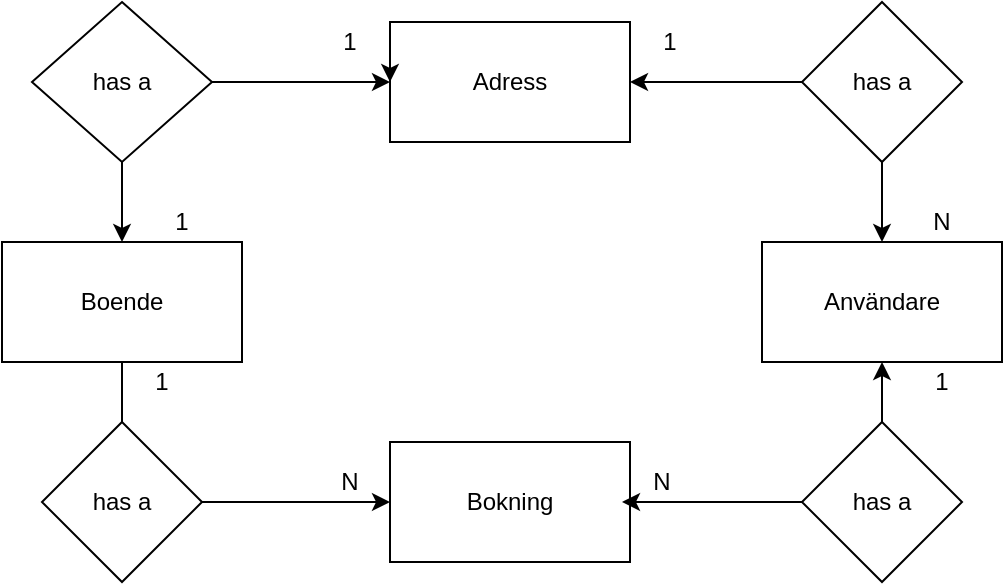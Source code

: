 <mxfile version="13.6.9" type="device"><diagram id="V1bBPiUa98UfmnDDx19v" name="Page-1"><mxGraphModel dx="782" dy="437" grid="1" gridSize="10" guides="1" tooltips="1" connect="1" arrows="1" fold="1" page="1" pageScale="1" pageWidth="827" pageHeight="1169" math="0" shadow="0"><root><mxCell id="0"/><mxCell id="1" parent="0"/><mxCell id="Po48aEN9Ad4LMA0nzv4k-1" value="" style="rounded=0;whiteSpace=wrap;html=1;" vertex="1" parent="1"><mxGeometry x="100" y="140" width="120" height="60" as="geometry"/></mxCell><mxCell id="Po48aEN9Ad4LMA0nzv4k-2" value="Boende" style="text;html=1;strokeColor=none;fillColor=none;align=center;verticalAlign=middle;whiteSpace=wrap;rounded=0;" vertex="1" parent="1"><mxGeometry x="110" y="160" width="100" height="20" as="geometry"/></mxCell><mxCell id="Po48aEN9Ad4LMA0nzv4k-3" value="" style="rounded=0;whiteSpace=wrap;html=1;" vertex="1" parent="1"><mxGeometry x="480" y="140" width="120" height="60" as="geometry"/></mxCell><mxCell id="Po48aEN9Ad4LMA0nzv4k-4" value="Användare" style="text;html=1;strokeColor=none;fillColor=none;align=center;verticalAlign=middle;whiteSpace=wrap;rounded=0;" vertex="1" parent="1"><mxGeometry x="520" y="160" width="40" height="20" as="geometry"/></mxCell><mxCell id="Po48aEN9Ad4LMA0nzv4k-6" value="" style="rounded=0;whiteSpace=wrap;html=1;" vertex="1" parent="1"><mxGeometry x="294" y="30" width="120" height="60" as="geometry"/></mxCell><mxCell id="Po48aEN9Ad4LMA0nzv4k-7" value="Adress" style="text;html=1;strokeColor=none;fillColor=none;align=center;verticalAlign=middle;whiteSpace=wrap;rounded=0;" vertex="1" parent="1"><mxGeometry x="334" y="50" width="40" height="20" as="geometry"/></mxCell><mxCell id="Po48aEN9Ad4LMA0nzv4k-8" value="" style="rounded=0;whiteSpace=wrap;html=1;" vertex="1" parent="1"><mxGeometry x="294" y="240" width="120" height="60" as="geometry"/></mxCell><mxCell id="Po48aEN9Ad4LMA0nzv4k-9" value="Bokning" style="text;html=1;strokeColor=none;fillColor=none;align=center;verticalAlign=middle;whiteSpace=wrap;rounded=0;" vertex="1" parent="1"><mxGeometry x="334" y="260" width="40" height="20" as="geometry"/></mxCell><mxCell id="Po48aEN9Ad4LMA0nzv4k-12" style="edgeStyle=orthogonalEdgeStyle;rounded=0;orthogonalLoop=1;jettySize=auto;html=1;exitX=0.5;exitY=0;exitDx=0;exitDy=0;entryX=0.5;entryY=1;entryDx=0;entryDy=0;" edge="1" parent="1" source="Po48aEN9Ad4LMA0nzv4k-10" target="Po48aEN9Ad4LMA0nzv4k-3"><mxGeometry relative="1" as="geometry"/></mxCell><mxCell id="Po48aEN9Ad4LMA0nzv4k-13" style="edgeStyle=orthogonalEdgeStyle;rounded=0;orthogonalLoop=1;jettySize=auto;html=1;exitX=0;exitY=0.5;exitDx=0;exitDy=0;" edge="1" parent="1" source="Po48aEN9Ad4LMA0nzv4k-10"><mxGeometry relative="1" as="geometry"><mxPoint x="410" y="270" as="targetPoint"/></mxGeometry></mxCell><mxCell id="Po48aEN9Ad4LMA0nzv4k-10" value="" style="rhombus;whiteSpace=wrap;html=1;" vertex="1" parent="1"><mxGeometry x="500" y="230" width="80" height="80" as="geometry"/></mxCell><mxCell id="Po48aEN9Ad4LMA0nzv4k-11" value="has a" style="text;html=1;strokeColor=none;fillColor=none;align=center;verticalAlign=middle;whiteSpace=wrap;rounded=0;" vertex="1" parent="1"><mxGeometry x="520" y="260" width="40" height="20" as="geometry"/></mxCell><mxCell id="Po48aEN9Ad4LMA0nzv4k-16" style="edgeStyle=orthogonalEdgeStyle;rounded=0;orthogonalLoop=1;jettySize=auto;html=1;exitX=0.5;exitY=1;exitDx=0;exitDy=0;entryX=0.5;entryY=0;entryDx=0;entryDy=0;" edge="1" parent="1" source="Po48aEN9Ad4LMA0nzv4k-14" target="Po48aEN9Ad4LMA0nzv4k-3"><mxGeometry relative="1" as="geometry"/></mxCell><mxCell id="Po48aEN9Ad4LMA0nzv4k-17" style="edgeStyle=orthogonalEdgeStyle;rounded=0;orthogonalLoop=1;jettySize=auto;html=1;exitX=0;exitY=0.5;exitDx=0;exitDy=0;entryX=1;entryY=0.5;entryDx=0;entryDy=0;" edge="1" parent="1" source="Po48aEN9Ad4LMA0nzv4k-14" target="Po48aEN9Ad4LMA0nzv4k-6"><mxGeometry relative="1" as="geometry"/></mxCell><mxCell id="Po48aEN9Ad4LMA0nzv4k-14" value="" style="rhombus;whiteSpace=wrap;html=1;" vertex="1" parent="1"><mxGeometry x="500" y="20" width="80" height="80" as="geometry"/></mxCell><mxCell id="Po48aEN9Ad4LMA0nzv4k-15" value="has a" style="text;html=1;strokeColor=none;fillColor=none;align=center;verticalAlign=middle;whiteSpace=wrap;rounded=0;" vertex="1" parent="1"><mxGeometry x="515" y="50" width="50" height="20" as="geometry"/></mxCell><mxCell id="Po48aEN9Ad4LMA0nzv4k-21" style="edgeStyle=orthogonalEdgeStyle;rounded=0;orthogonalLoop=1;jettySize=auto;html=1;exitX=1;exitY=0.5;exitDx=0;exitDy=0;entryX=0;entryY=0.5;entryDx=0;entryDy=0;" edge="1" parent="1" source="Po48aEN9Ad4LMA0nzv4k-19" target="Po48aEN9Ad4LMA0nzv4k-8"><mxGeometry relative="1" as="geometry"/></mxCell><mxCell id="Po48aEN9Ad4LMA0nzv4k-19" value="" style="rhombus;whiteSpace=wrap;html=1;" vertex="1" parent="1"><mxGeometry x="120" y="230" width="80" height="80" as="geometry"/></mxCell><mxCell id="Po48aEN9Ad4LMA0nzv4k-20" value="has a" style="text;html=1;strokeColor=none;fillColor=none;align=center;verticalAlign=middle;whiteSpace=wrap;rounded=0;" vertex="1" parent="1"><mxGeometry x="140" y="260" width="40" height="20" as="geometry"/></mxCell><mxCell id="Po48aEN9Ad4LMA0nzv4k-25" style="edgeStyle=orthogonalEdgeStyle;rounded=0;orthogonalLoop=1;jettySize=auto;html=1;exitX=0.5;exitY=1;exitDx=0;exitDy=0;" edge="1" parent="1" source="Po48aEN9Ad4LMA0nzv4k-23"><mxGeometry relative="1" as="geometry"><mxPoint x="160" y="140" as="targetPoint"/></mxGeometry></mxCell><mxCell id="Po48aEN9Ad4LMA0nzv4k-26" style="edgeStyle=orthogonalEdgeStyle;rounded=0;orthogonalLoop=1;jettySize=auto;html=1;exitX=1;exitY=0.5;exitDx=0;exitDy=0;entryX=0;entryY=0.5;entryDx=0;entryDy=0;" edge="1" parent="1" source="Po48aEN9Ad4LMA0nzv4k-36" target="Po48aEN9Ad4LMA0nzv4k-6"><mxGeometry relative="1" as="geometry"/></mxCell><mxCell id="Po48aEN9Ad4LMA0nzv4k-40" style="edgeStyle=orthogonalEdgeStyle;rounded=0;orthogonalLoop=1;jettySize=auto;html=1;entryX=0;entryY=0.5;entryDx=0;entryDy=0;" edge="1" parent="1" source="Po48aEN9Ad4LMA0nzv4k-23" target="Po48aEN9Ad4LMA0nzv4k-6"><mxGeometry relative="1" as="geometry"/></mxCell><mxCell id="Po48aEN9Ad4LMA0nzv4k-23" value="" style="rhombus;whiteSpace=wrap;html=1;" vertex="1" parent="1"><mxGeometry x="115" y="20" width="90" height="80" as="geometry"/></mxCell><mxCell id="Po48aEN9Ad4LMA0nzv4k-32" value="" style="endArrow=none;html=1;exitX=0.5;exitY=0;exitDx=0;exitDy=0;entryX=0.5;entryY=1;entryDx=0;entryDy=0;" edge="1" parent="1" source="Po48aEN9Ad4LMA0nzv4k-19" target="Po48aEN9Ad4LMA0nzv4k-1"><mxGeometry width="50" height="50" relative="1" as="geometry"><mxPoint x="380" y="200" as="sourcePoint"/><mxPoint x="430" y="150" as="targetPoint"/></mxGeometry></mxCell><mxCell id="Po48aEN9Ad4LMA0nzv4k-33" value="1" style="text;html=1;strokeColor=none;fillColor=none;align=center;verticalAlign=middle;whiteSpace=wrap;rounded=0;" vertex="1" parent="1"><mxGeometry x="160" y="200" width="40" height="20" as="geometry"/></mxCell><mxCell id="Po48aEN9Ad4LMA0nzv4k-34" value="N" style="text;html=1;strokeColor=none;fillColor=none;align=center;verticalAlign=middle;whiteSpace=wrap;rounded=0;" vertex="1" parent="1"><mxGeometry x="254" y="250" width="40" height="20" as="geometry"/></mxCell><mxCell id="Po48aEN9Ad4LMA0nzv4k-35" value="has a" style="text;html=1;strokeColor=none;fillColor=none;align=center;verticalAlign=middle;whiteSpace=wrap;rounded=0;" vertex="1" parent="1"><mxGeometry x="140" y="50" width="40" height="20" as="geometry"/></mxCell><mxCell id="Po48aEN9Ad4LMA0nzv4k-36" value="1" style="text;html=1;strokeColor=none;fillColor=none;align=center;verticalAlign=middle;whiteSpace=wrap;rounded=0;" vertex="1" parent="1"><mxGeometry x="254" y="30" width="40" height="20" as="geometry"/></mxCell><mxCell id="Po48aEN9Ad4LMA0nzv4k-38" value="1" style="text;html=1;strokeColor=none;fillColor=none;align=center;verticalAlign=middle;whiteSpace=wrap;rounded=0;" vertex="1" parent="1"><mxGeometry x="170" y="120" width="40" height="20" as="geometry"/></mxCell><mxCell id="Po48aEN9Ad4LMA0nzv4k-41" value="1" style="text;html=1;strokeColor=none;fillColor=none;align=center;verticalAlign=middle;whiteSpace=wrap;rounded=0;" vertex="1" parent="1"><mxGeometry x="414" y="30" width="40" height="20" as="geometry"/></mxCell><mxCell id="Po48aEN9Ad4LMA0nzv4k-42" value="N" style="text;html=1;strokeColor=none;fillColor=none;align=center;verticalAlign=middle;whiteSpace=wrap;rounded=0;" vertex="1" parent="1"><mxGeometry x="550" y="120" width="40" height="20" as="geometry"/></mxCell><mxCell id="Po48aEN9Ad4LMA0nzv4k-43" value="1" style="text;html=1;strokeColor=none;fillColor=none;align=center;verticalAlign=middle;whiteSpace=wrap;rounded=0;" vertex="1" parent="1"><mxGeometry x="550" y="200" width="40" height="20" as="geometry"/></mxCell><mxCell id="Po48aEN9Ad4LMA0nzv4k-44" value="N" style="text;html=1;strokeColor=none;fillColor=none;align=center;verticalAlign=middle;whiteSpace=wrap;rounded=0;" vertex="1" parent="1"><mxGeometry x="410" y="250" width="40" height="20" as="geometry"/></mxCell></root></mxGraphModel></diagram></mxfile>